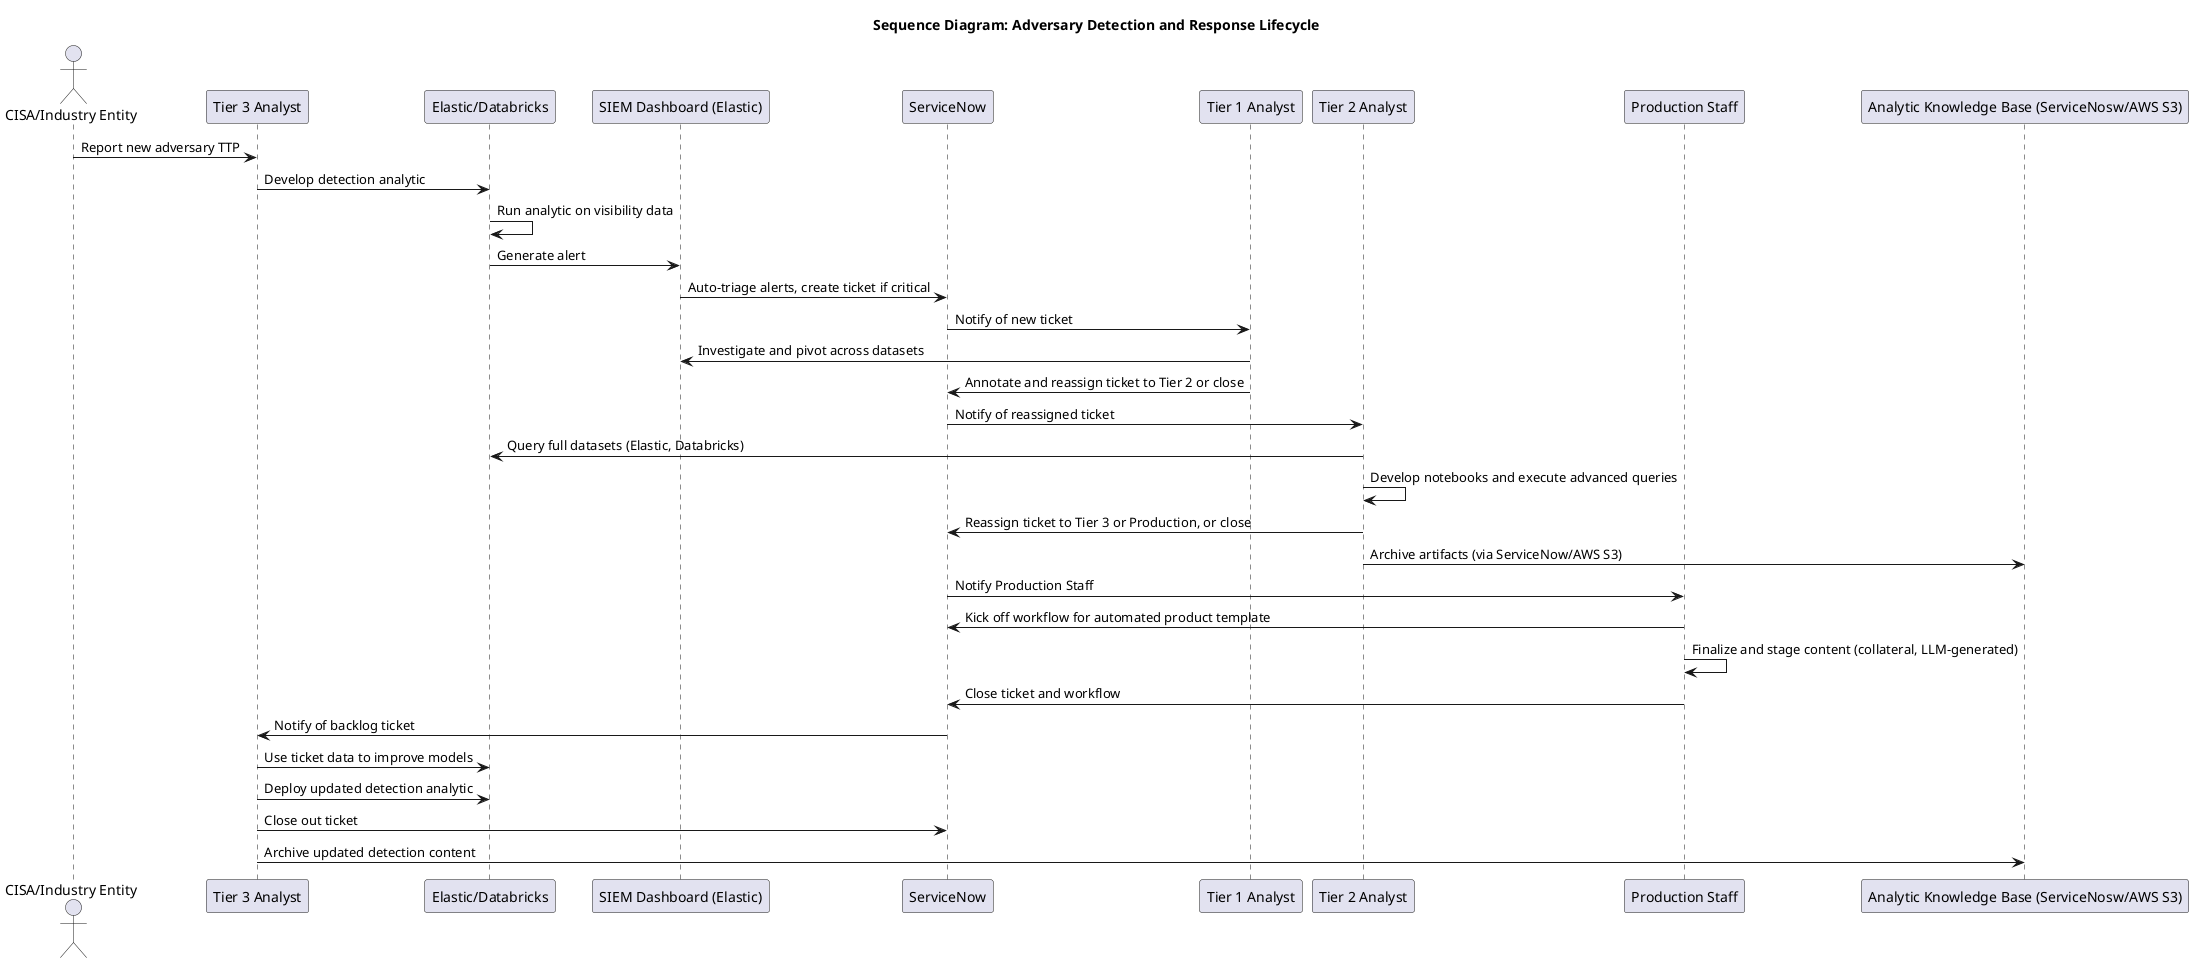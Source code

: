 @startuml
	title Sequence Diagram: Adversary Detection and Response Lifecycle
	
	actor "CISA/Industry Entity" as Reporter
	participant "Tier 3 Analyst" as T3
	participant "Elastic/Databricks" as Platform
	participant "SIEM Dashboard (Elastic)" as SIEM
	participant "ServiceNow" as SN
	participant "Tier 1 Analyst" as T1
	participant "Tier 2 Analyst" as T2
	participant "Production Staff" as Prod
	participant "Analytic Knowledge Base (ServiceNosw/AWS S3)" as KB
	
	' Stage 1: Adversary TTP Observation and Analytic Creation
	Reporter -> T3: Report new adversary TTP
	T3 -> Platform: Develop detection analytic
	
	' Stage 2: Detection Execution and Alerting
	Platform -> Platform: Run analytic on visibility data
	Platform -> SIEM: Generate alert
	SIEM -> SN: Auto-triage alerts, create ticket if critical
	
	' Stage 3: Tier 1 Analyst Triage
	SN -> T1: Notify of new ticket
	T1 -> SIEM: Investigate and pivot across datasets
	T1 -> SN: Annotate and reassign ticket to Tier 2 or close
	
	' Stage 4: Tier 2 Analyst Deep Analysis
	SN -> T2: Notify of reassigned ticket
	T2 -> Platform: Query full datasets (Elastic, Databricks)
	T2 -> T2: Develop notebooks and execute advanced queries
	T2 -> SN: Reassign ticket to Tier 3 or Production, or close
	T2 -> KB: Archive artifacts (via ServiceNow/AWS S3)
	
	' Stage 5: Production Development
	SN -> Prod: Notify Production Staff
	Prod -> SN: Kick off workflow for automated product template
	Prod -> Prod: Finalize and stage content (collateral, LLM-generated)
	Prod -> SN: Close ticket and workflow
	
	' Stage 6: Tier 3 Analyst Enhancements
	SN -> T3: Notify of backlog ticket
	T3 -> Platform: Use ticket data to improve models
	T3 -> Platform: Deploy updated detection analytic
	T3 -> SN: Close out ticket
	T3 -> KB: Archive updated detection content

@enduml
